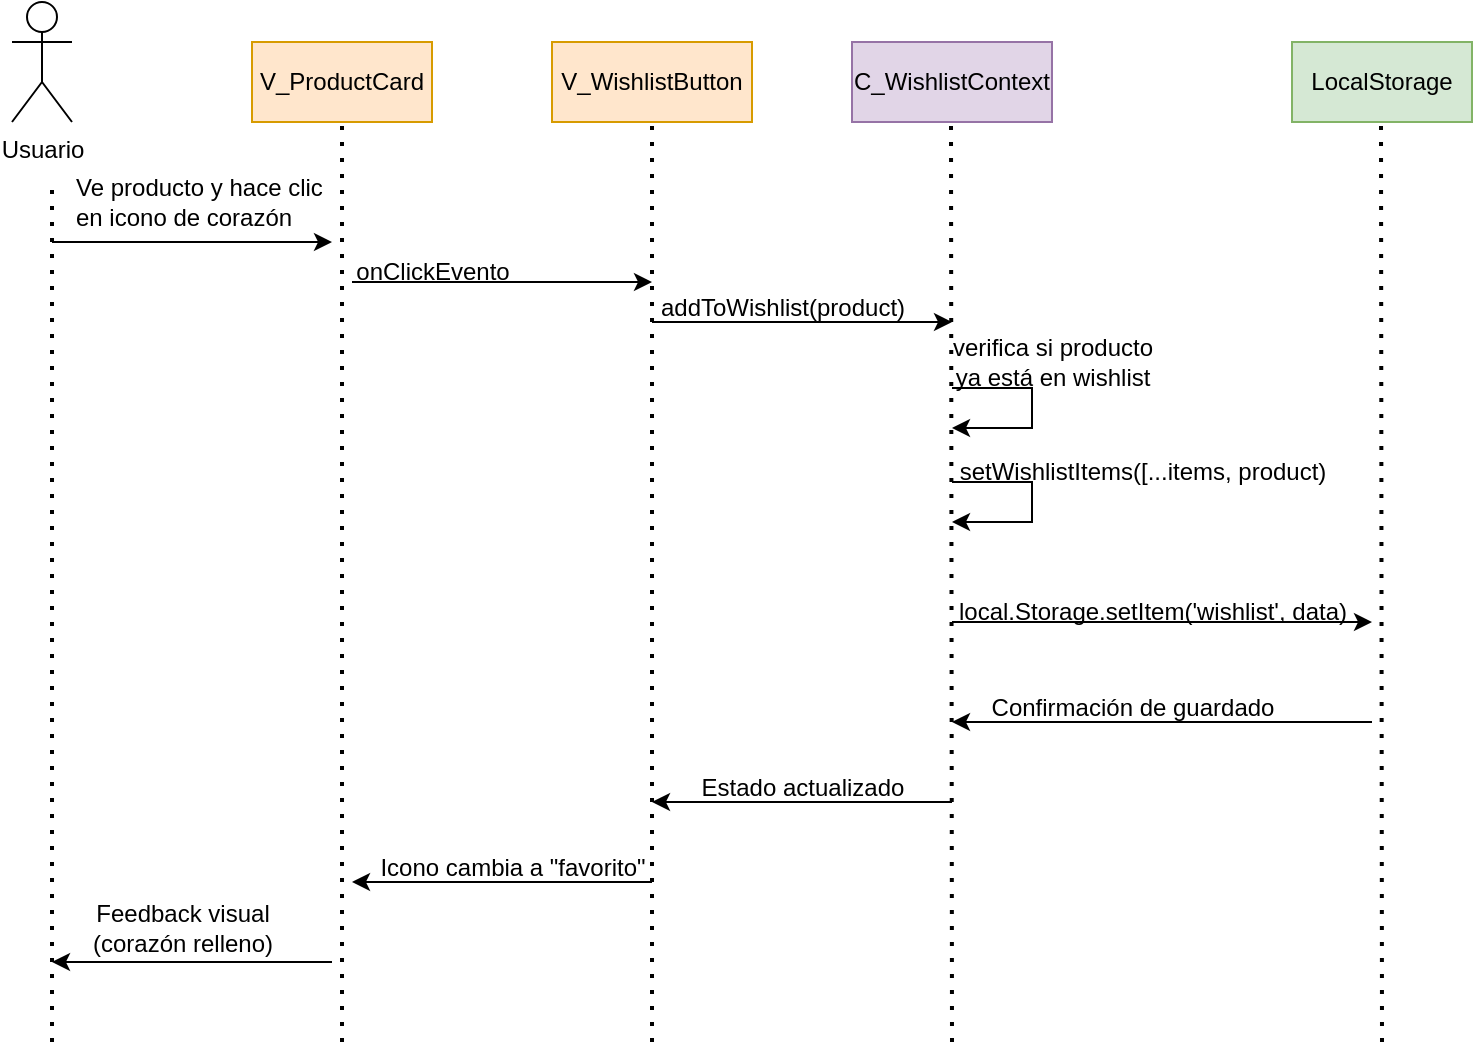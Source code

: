 <mxfile version="28.2.5">
  <diagram name="Página-1" id="d6jKQKADzE3mwMnLpH82">
    <mxGraphModel dx="1214" dy="624" grid="1" gridSize="10" guides="1" tooltips="1" connect="1" arrows="1" fold="1" page="1" pageScale="1" pageWidth="827" pageHeight="1169" math="0" shadow="0">
      <root>
        <mxCell id="0" />
        <mxCell id="1" parent="0" />
        <mxCell id="TuSjQKX6z1D8Hot1ohdh-1" value="Usuario" style="shape=umlActor;verticalLabelPosition=bottom;verticalAlign=top;html=1;outlineConnect=0;" vertex="1" parent="1">
          <mxGeometry x="40" y="40" width="30" height="60" as="geometry" />
        </mxCell>
        <mxCell id="TuSjQKX6z1D8Hot1ohdh-2" value="V_ProductCard" style="rounded=0;whiteSpace=wrap;html=1;fillColor=#ffe6cc;strokeColor=#d79b00;" vertex="1" parent="1">
          <mxGeometry x="160" y="60" width="90" height="40" as="geometry" />
        </mxCell>
        <mxCell id="TuSjQKX6z1D8Hot1ohdh-3" value="V_WishlistButton" style="rounded=0;whiteSpace=wrap;html=1;fillColor=#ffe6cc;strokeColor=#d79b00;" vertex="1" parent="1">
          <mxGeometry x="310" y="60" width="100" height="40" as="geometry" />
        </mxCell>
        <mxCell id="TuSjQKX6z1D8Hot1ohdh-4" value="C_WishlistContext" style="rounded=0;whiteSpace=wrap;html=1;fillColor=#e1d5e7;strokeColor=#9673a6;" vertex="1" parent="1">
          <mxGeometry x="460" y="60" width="100" height="40" as="geometry" />
        </mxCell>
        <mxCell id="TuSjQKX6z1D8Hot1ohdh-5" value="LocalStorage" style="rounded=0;whiteSpace=wrap;html=1;fillColor=#d5e8d4;strokeColor=#82b366;" vertex="1" parent="1">
          <mxGeometry x="680" y="60" width="90" height="40" as="geometry" />
        </mxCell>
        <mxCell id="TuSjQKX6z1D8Hot1ohdh-6" value="" style="endArrow=none;dashed=1;html=1;dashPattern=1 3;strokeWidth=2;rounded=0;" edge="1" parent="1">
          <mxGeometry width="50" height="50" relative="1" as="geometry">
            <mxPoint x="60" y="560" as="sourcePoint" />
            <mxPoint x="60" y="130" as="targetPoint" />
          </mxGeometry>
        </mxCell>
        <mxCell id="TuSjQKX6z1D8Hot1ohdh-7" value="" style="endArrow=none;dashed=1;html=1;dashPattern=1 3;strokeWidth=2;rounded=0;entryX=0.5;entryY=1;entryDx=0;entryDy=0;" edge="1" parent="1" target="TuSjQKX6z1D8Hot1ohdh-2">
          <mxGeometry width="50" height="50" relative="1" as="geometry">
            <mxPoint x="205" y="560" as="sourcePoint" />
            <mxPoint x="440" y="300" as="targetPoint" />
          </mxGeometry>
        </mxCell>
        <mxCell id="TuSjQKX6z1D8Hot1ohdh-8" value="" style="endArrow=none;dashed=1;html=1;dashPattern=1 3;strokeWidth=2;rounded=0;entryX=0.5;entryY=1;entryDx=0;entryDy=0;" edge="1" parent="1">
          <mxGeometry width="50" height="50" relative="1" as="geometry">
            <mxPoint x="360" y="560" as="sourcePoint" />
            <mxPoint x="360" y="100" as="targetPoint" />
          </mxGeometry>
        </mxCell>
        <mxCell id="TuSjQKX6z1D8Hot1ohdh-9" value="" style="endArrow=none;dashed=1;html=1;dashPattern=1 3;strokeWidth=2;rounded=0;entryX=0.5;entryY=1;entryDx=0;entryDy=0;" edge="1" parent="1">
          <mxGeometry width="50" height="50" relative="1" as="geometry">
            <mxPoint x="510" y="560" as="sourcePoint" />
            <mxPoint x="509.5" y="100" as="targetPoint" />
          </mxGeometry>
        </mxCell>
        <mxCell id="TuSjQKX6z1D8Hot1ohdh-10" value="" style="endArrow=none;dashed=1;html=1;dashPattern=1 3;strokeWidth=2;rounded=0;entryX=0.5;entryY=1;entryDx=0;entryDy=0;" edge="1" parent="1">
          <mxGeometry width="50" height="50" relative="1" as="geometry">
            <mxPoint x="725" y="560" as="sourcePoint" />
            <mxPoint x="724.5" y="100" as="targetPoint" />
          </mxGeometry>
        </mxCell>
        <mxCell id="TuSjQKX6z1D8Hot1ohdh-11" value="&lt;font&gt;Ve producto y hace clic&amp;nbsp;&lt;/font&gt;&lt;div style=&quot;&quot;&gt;&lt;font&gt;en icono de corazón&lt;/font&gt;&lt;/div&gt;" style="text;html=1;align=left;verticalAlign=middle;resizable=0;points=[];autosize=1;strokeColor=none;fillColor=none;" vertex="1" parent="1">
          <mxGeometry x="70" y="120" width="150" height="40" as="geometry" />
        </mxCell>
        <mxCell id="TuSjQKX6z1D8Hot1ohdh-12" value="" style="endArrow=classic;html=1;rounded=0;" edge="1" parent="1">
          <mxGeometry width="50" height="50" relative="1" as="geometry">
            <mxPoint x="60" y="160" as="sourcePoint" />
            <mxPoint x="200" y="160" as="targetPoint" />
          </mxGeometry>
        </mxCell>
        <mxCell id="TuSjQKX6z1D8Hot1ohdh-13" value="" style="endArrow=classic;html=1;rounded=0;" edge="1" parent="1">
          <mxGeometry width="50" height="50" relative="1" as="geometry">
            <mxPoint x="210" y="180" as="sourcePoint" />
            <mxPoint x="360" y="180" as="targetPoint" />
          </mxGeometry>
        </mxCell>
        <mxCell id="TuSjQKX6z1D8Hot1ohdh-14" value="onClickEvento" style="text;html=1;align=center;verticalAlign=middle;resizable=0;points=[];autosize=1;strokeColor=none;fillColor=none;" vertex="1" parent="1">
          <mxGeometry x="200" y="160" width="100" height="30" as="geometry" />
        </mxCell>
        <mxCell id="TuSjQKX6z1D8Hot1ohdh-16" value="" style="endArrow=classic;html=1;rounded=0;" edge="1" parent="1">
          <mxGeometry width="50" height="50" relative="1" as="geometry">
            <mxPoint x="360" y="200" as="sourcePoint" />
            <mxPoint x="510" y="200" as="targetPoint" />
          </mxGeometry>
        </mxCell>
        <mxCell id="TuSjQKX6z1D8Hot1ohdh-17" value="addToWishlist(product)" style="text;html=1;align=center;verticalAlign=middle;resizable=0;points=[];autosize=1;strokeColor=none;fillColor=none;" vertex="1" parent="1">
          <mxGeometry x="350" y="178" width="150" height="30" as="geometry" />
        </mxCell>
        <mxCell id="TuSjQKX6z1D8Hot1ohdh-18" value="verifica si producto&lt;div&gt;ya está en wishlist&lt;/div&gt;" style="text;html=1;align=center;verticalAlign=middle;resizable=0;points=[];autosize=1;strokeColor=none;fillColor=none;" vertex="1" parent="1">
          <mxGeometry x="500" y="200" width="120" height="40" as="geometry" />
        </mxCell>
        <mxCell id="TuSjQKX6z1D8Hot1ohdh-20" value="" style="endArrow=classic;html=1;rounded=0;" edge="1" parent="1">
          <mxGeometry width="50" height="50" relative="1" as="geometry">
            <mxPoint x="510" y="233" as="sourcePoint" />
            <mxPoint x="510" y="253" as="targetPoint" />
            <Array as="points">
              <mxPoint x="550" y="233" />
              <mxPoint x="550" y="253" />
            </Array>
          </mxGeometry>
        </mxCell>
        <mxCell id="TuSjQKX6z1D8Hot1ohdh-21" value="" style="endArrow=classic;html=1;rounded=0;" edge="1" parent="1">
          <mxGeometry width="50" height="50" relative="1" as="geometry">
            <mxPoint x="510" y="280" as="sourcePoint" />
            <mxPoint x="510" y="300" as="targetPoint" />
            <Array as="points">
              <mxPoint x="550" y="280" />
              <mxPoint x="550" y="300" />
            </Array>
          </mxGeometry>
        </mxCell>
        <mxCell id="TuSjQKX6z1D8Hot1ohdh-22" value="setWishlistItems([...items, product)" style="text;html=1;align=center;verticalAlign=middle;resizable=0;points=[];autosize=1;strokeColor=none;fillColor=none;" vertex="1" parent="1">
          <mxGeometry x="500" y="260" width="210" height="30" as="geometry" />
        </mxCell>
        <mxCell id="TuSjQKX6z1D8Hot1ohdh-23" value="" style="endArrow=classic;html=1;rounded=0;" edge="1" parent="1">
          <mxGeometry width="50" height="50" relative="1" as="geometry">
            <mxPoint x="510" y="350" as="sourcePoint" />
            <mxPoint x="720" y="350" as="targetPoint" />
          </mxGeometry>
        </mxCell>
        <mxCell id="TuSjQKX6z1D8Hot1ohdh-24" value="local.Storage.setItem(&#39;wishlist&#39;, data)" style="text;html=1;align=center;verticalAlign=middle;resizable=0;points=[];autosize=1;strokeColor=none;fillColor=none;" vertex="1" parent="1">
          <mxGeometry x="500" y="330" width="220" height="30" as="geometry" />
        </mxCell>
        <mxCell id="TuSjQKX6z1D8Hot1ohdh-25" value="" style="endArrow=classic;html=1;rounded=0;" edge="1" parent="1">
          <mxGeometry width="50" height="50" relative="1" as="geometry">
            <mxPoint x="720" y="400" as="sourcePoint" />
            <mxPoint x="510" y="400" as="targetPoint" />
          </mxGeometry>
        </mxCell>
        <mxCell id="TuSjQKX6z1D8Hot1ohdh-26" value="Confirmación de guardado" style="text;html=1;align=center;verticalAlign=middle;resizable=0;points=[];autosize=1;strokeColor=none;fillColor=none;" vertex="1" parent="1">
          <mxGeometry x="520" y="378" width="160" height="30" as="geometry" />
        </mxCell>
        <mxCell id="TuSjQKX6z1D8Hot1ohdh-28" value="" style="endArrow=classic;html=1;rounded=0;" edge="1" parent="1">
          <mxGeometry width="50" height="50" relative="1" as="geometry">
            <mxPoint x="510" y="440" as="sourcePoint" />
            <mxPoint x="360" y="440" as="targetPoint" />
          </mxGeometry>
        </mxCell>
        <mxCell id="TuSjQKX6z1D8Hot1ohdh-29" value="Estado actualizado" style="text;html=1;align=center;verticalAlign=middle;resizable=0;points=[];autosize=1;strokeColor=none;fillColor=none;" vertex="1" parent="1">
          <mxGeometry x="375" y="418" width="120" height="30" as="geometry" />
        </mxCell>
        <mxCell id="TuSjQKX6z1D8Hot1ohdh-30" value="" style="endArrow=classic;html=1;rounded=0;" edge="1" parent="1">
          <mxGeometry width="50" height="50" relative="1" as="geometry">
            <mxPoint x="360" y="480" as="sourcePoint" />
            <mxPoint x="210" y="480" as="targetPoint" />
          </mxGeometry>
        </mxCell>
        <mxCell id="TuSjQKX6z1D8Hot1ohdh-31" value="Icono cambia a &quot;favorito&quot;" style="text;html=1;align=center;verticalAlign=middle;resizable=0;points=[];autosize=1;strokeColor=none;fillColor=none;" vertex="1" parent="1">
          <mxGeometry x="210" y="458" width="160" height="30" as="geometry" />
        </mxCell>
        <mxCell id="TuSjQKX6z1D8Hot1ohdh-32" value="" style="endArrow=classic;html=1;rounded=0;" edge="1" parent="1">
          <mxGeometry width="50" height="50" relative="1" as="geometry">
            <mxPoint x="200" y="520" as="sourcePoint" />
            <mxPoint x="60" y="520" as="targetPoint" />
          </mxGeometry>
        </mxCell>
        <mxCell id="TuSjQKX6z1D8Hot1ohdh-33" value="Feedback visual&lt;div&gt;(corazón relleno)&lt;/div&gt;" style="text;html=1;align=center;verticalAlign=middle;resizable=0;points=[];autosize=1;strokeColor=none;fillColor=none;" vertex="1" parent="1">
          <mxGeometry x="70" y="483" width="110" height="40" as="geometry" />
        </mxCell>
      </root>
    </mxGraphModel>
  </diagram>
</mxfile>
